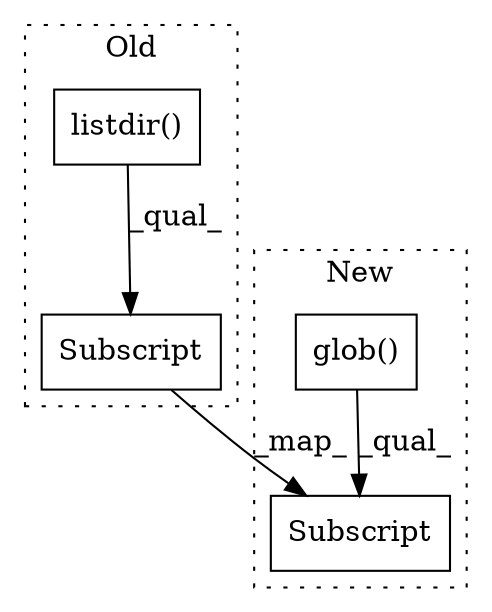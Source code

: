 digraph G {
subgraph cluster0 {
1 [label="listdir()" a="75" s="3988,4006" l="11,1" shape="box"];
3 [label="Subscript" a="63" s="4075,0" l="19,0" shape="box"];
label = "Old";
style="dotted";
}
subgraph cluster1 {
2 [label="glob()" a="75" s="3490,3516" l="19,1" shape="box"];
4 [label="Subscript" a="63" s="3540,0" l="28,0" shape="box"];
label = "New";
style="dotted";
}
1 -> 3 [label="_qual_"];
2 -> 4 [label="_qual_"];
3 -> 4 [label="_map_"];
}
